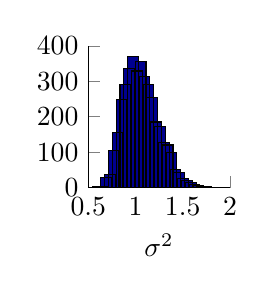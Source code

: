 % This file was created by matlab2tikz v0.4.4 running on MATLAB 8.3.
% Copyright (c) 2008--2013, Nico Schlömer <nico.schloemer@gmail.com>
% All rights reserved.
% 
% The latest updates can be retrieved from
%   http://www.mathworks.com/matlabcentral/fileexchange/22022-matlab2tikz
% where you can also make suggestions and rate matlab2tikz.
% 
%
% defining custom colors
\definecolor{mycolor1}{rgb}{0,0,0.562}%
%
\begin{tikzpicture}

\begin{axis}[%
width=1.8cm,
height=1.8cm,
area legend,
scale only axis,
xmin=0.5,
xmax=2,
xlabel={$\sigma^2$},
ymin=0,
ymax=400,
axis x line*=bottom,
axis y line*=left
]
\addplot[ybar,bar width=0.136cm,draw=black,fill=mycolor1] plot coordinates{(0.607,4)
(0.648,4)
(0.689,29)
(0.73,36)
(0.77,105)
(0.811,155)
(0.852,249)
(0.893,291)
(0.933,337)
(0.974,369)
(1.015,329)
(1.055,355)
(1.096,314)
(1.137,290)
(1.178,254)
(1.218,185)
(1.259,172)
(1.3,128)
(1.341,120)
(1.381,100)
(1.422,51)
(1.463,42)
(1.504,25)
(1.544,20)
(1.585,13)
(1.626,9)
(1.667,7)
(1.707,3)
(1.748,3)
(1.789,1)};

\addplot [
color=black,
solid,
forget plot
]
table[row sep=crcr]{
0.5 0\\
2 0\\
};
\addplot [
color=black,
dotted,
forget plot
]
table[row sep=crcr]{
1 0\\
1 200\\
};
\end{axis}
\end{tikzpicture}%